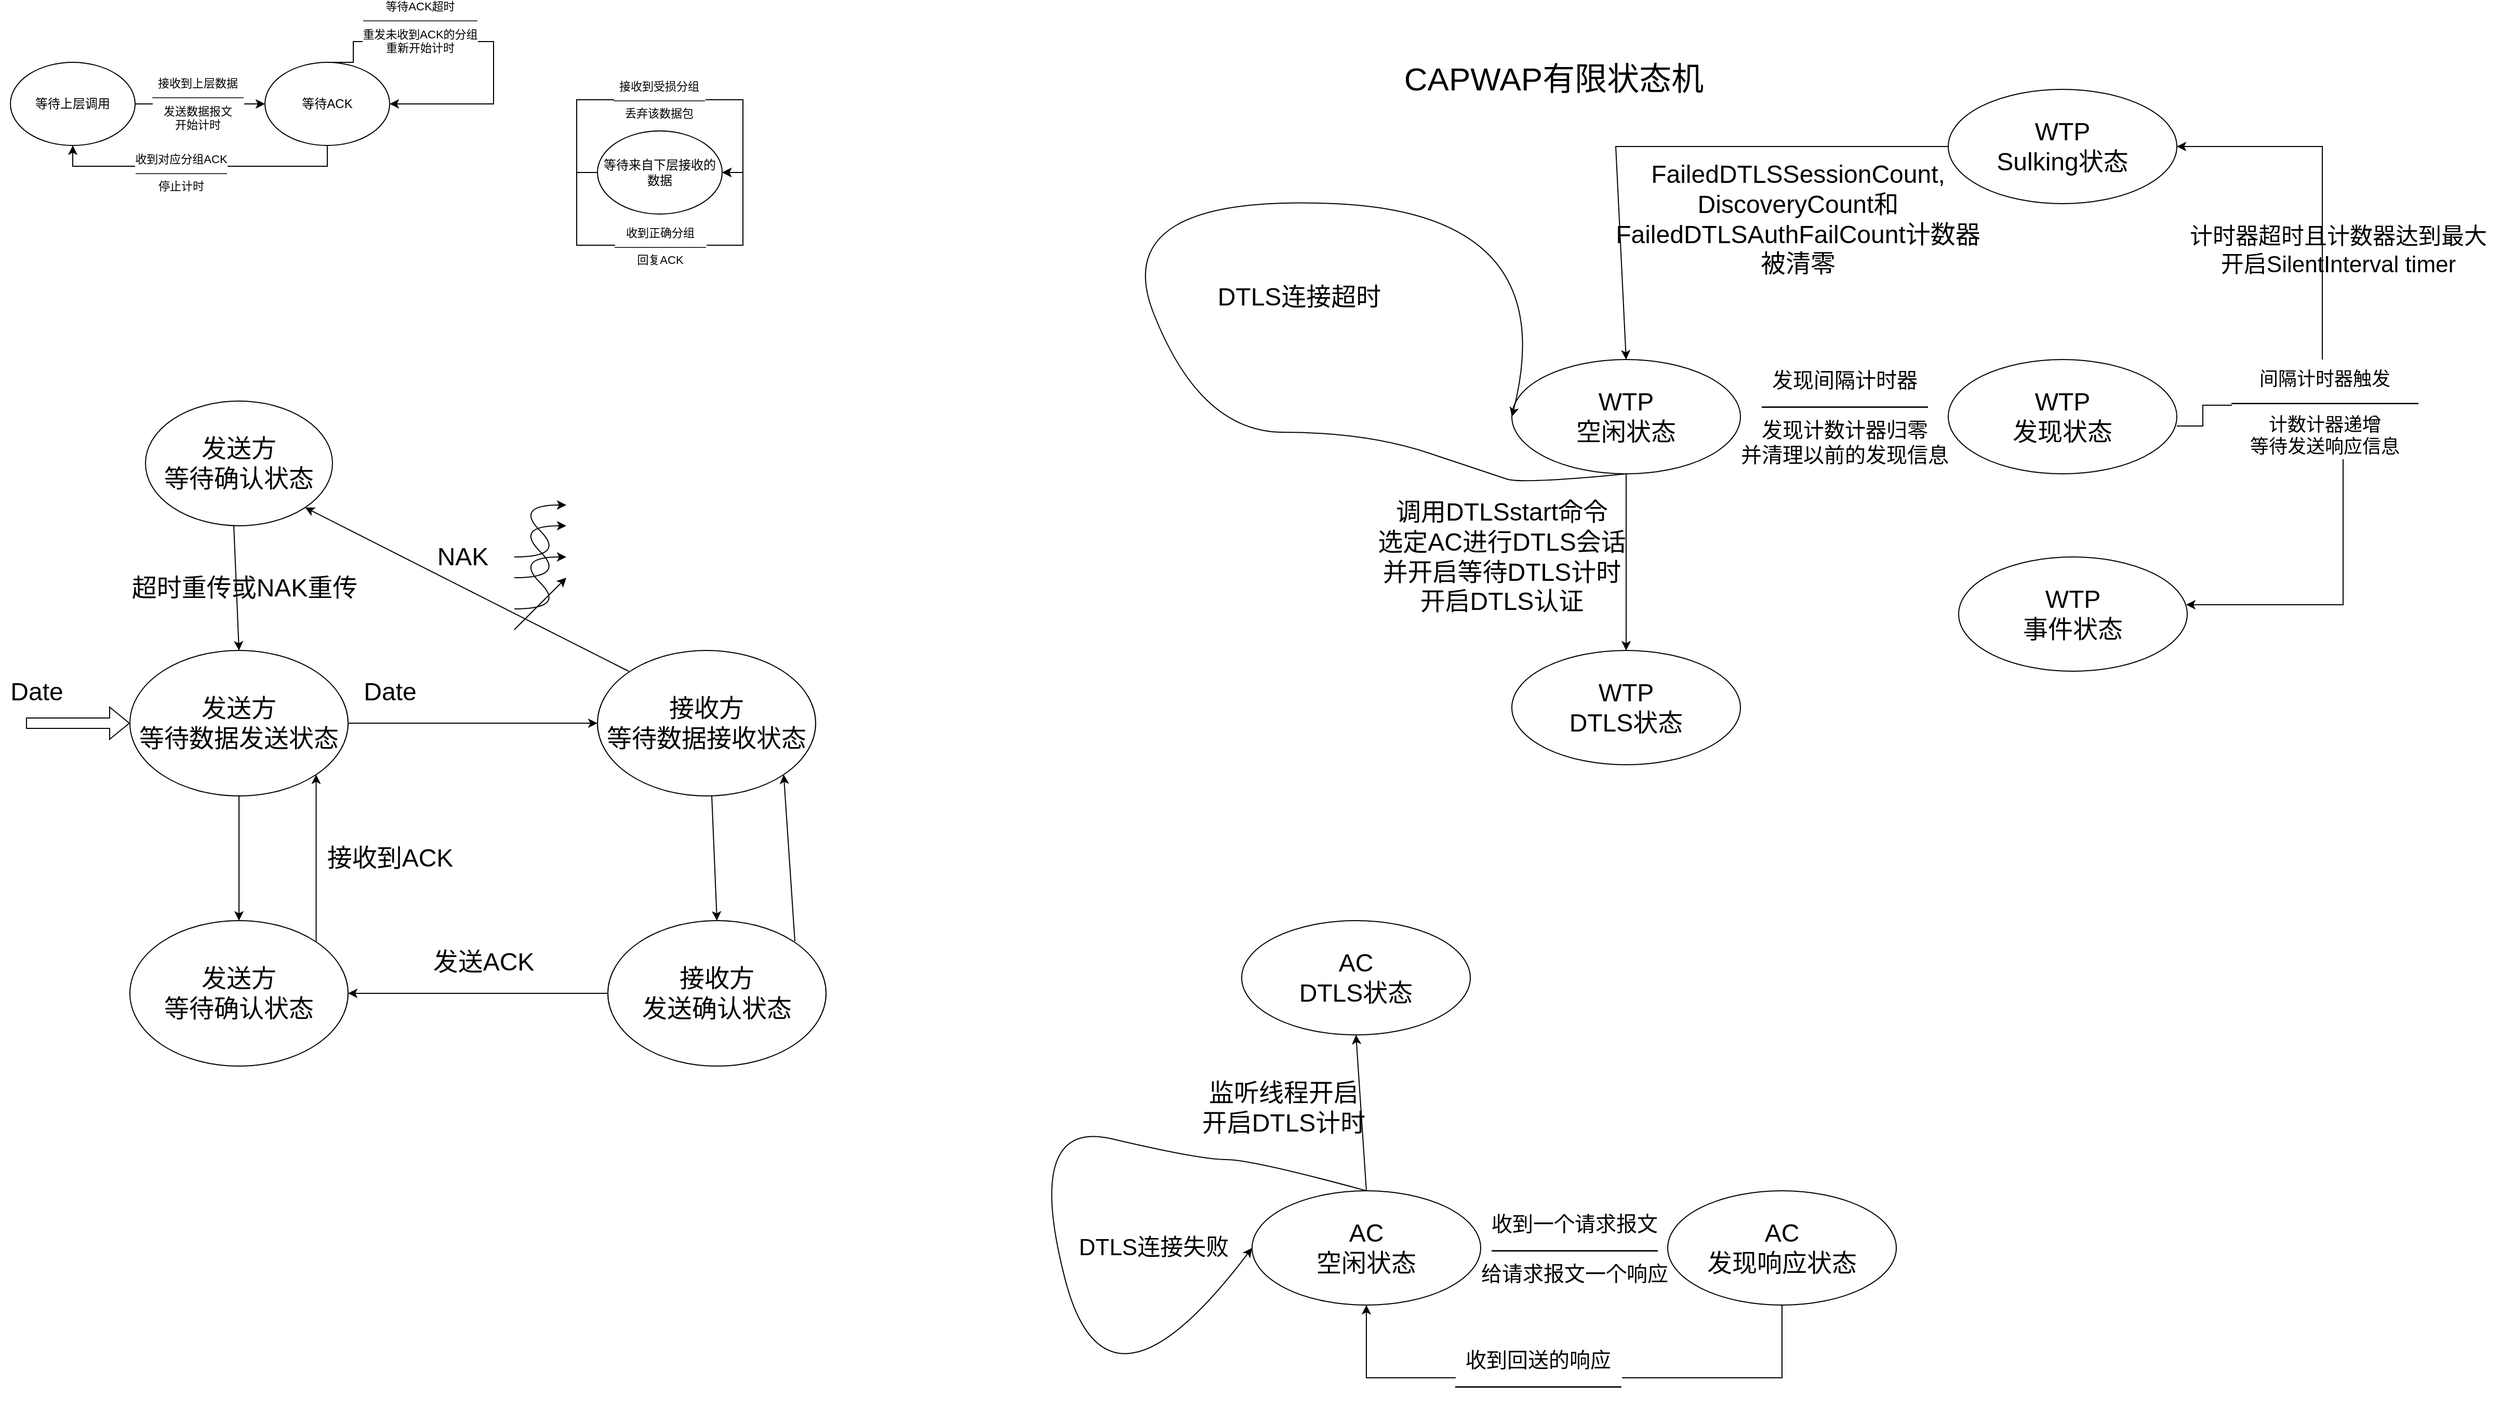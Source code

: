 <mxfile version="21.1.4" type="github">
  <diagram name="第 1 页" id="FvOjQQNea8EOxkawRLZ-">
    <mxGraphModel dx="2074" dy="1263" grid="1" gridSize="10" guides="1" tooltips="1" connect="1" arrows="1" fold="1" page="1" pageScale="1" pageWidth="3300" pageHeight="4681" math="0" shadow="0">
      <root>
        <mxCell id="0" />
        <mxCell id="1" parent="0" />
        <mxCell id="tDl_KvokEJC_1A1ImUrF-23" value="" style="edgeStyle=orthogonalEdgeStyle;rounded=0;orthogonalLoop=1;jettySize=auto;html=1;" parent="1" source="tDl_KvokEJC_1A1ImUrF-3" edge="1">
          <mxGeometry relative="1" as="geometry">
            <mxPoint x="755.0" y="950" as="targetPoint" />
          </mxGeometry>
        </mxCell>
        <mxCell id="tDl_KvokEJC_1A1ImUrF-3" value="&lt;font style=&quot;font-size: 24px;&quot;&gt;发送方&lt;br&gt;等待数据发送状态&lt;/font&gt;" style="ellipse;whiteSpace=wrap;html=1;" parent="1" vertex="1">
          <mxGeometry x="650" y="690" width="210" height="140" as="geometry" />
        </mxCell>
        <mxCell id="tDl_KvokEJC_1A1ImUrF-4" value="&lt;font style=&quot;font-size: 24px;&quot;&gt;接收方&lt;br&gt;等待数据接收状态&lt;/font&gt;" style="ellipse;whiteSpace=wrap;html=1;" parent="1" vertex="1">
          <mxGeometry x="1100" y="690" width="210" height="140" as="geometry" />
        </mxCell>
        <mxCell id="tDl_KvokEJC_1A1ImUrF-5" value="&lt;font style=&quot;font-size: 24px;&quot;&gt;发送方&lt;br&gt;等待确认状态&lt;/font&gt;" style="ellipse;whiteSpace=wrap;html=1;" parent="1" vertex="1">
          <mxGeometry x="650" y="950" width="210" height="140" as="geometry" />
        </mxCell>
        <mxCell id="tDl_KvokEJC_1A1ImUrF-6" value="&lt;font style=&quot;font-size: 24px;&quot;&gt;接收方&lt;br&gt;发送确认状态&lt;/font&gt;" style="ellipse;whiteSpace=wrap;html=1;" parent="1" vertex="1">
          <mxGeometry x="1110" y="950" width="210" height="140" as="geometry" />
        </mxCell>
        <mxCell id="tDl_KvokEJC_1A1ImUrF-21" value="&lt;font style=&quot;font-size: 24px;&quot;&gt;Date&lt;/font&gt;" style="text;html=1;align=center;verticalAlign=middle;resizable=0;points=[];autosize=1;strokeColor=none;fillColor=none;" parent="1" vertex="1">
          <mxGeometry x="865" y="710" width="70" height="40" as="geometry" />
        </mxCell>
        <mxCell id="tDl_KvokEJC_1A1ImUrF-24" value="" style="endArrow=classic;html=1;rounded=0;entryX=0;entryY=0.5;entryDx=0;entryDy=0;" parent="1" target="tDl_KvokEJC_1A1ImUrF-4" edge="1">
          <mxGeometry width="50" height="50" relative="1" as="geometry">
            <mxPoint x="860" y="760" as="sourcePoint" />
            <mxPoint x="910" y="710" as="targetPoint" />
          </mxGeometry>
        </mxCell>
        <mxCell id="tDl_KvokEJC_1A1ImUrF-25" value="" style="endArrow=classic;html=1;rounded=0;entryX=0.5;entryY=0;entryDx=0;entryDy=0;" parent="1" target="tDl_KvokEJC_1A1ImUrF-6" edge="1">
          <mxGeometry width="50" height="50" relative="1" as="geometry">
            <mxPoint x="1210" y="830" as="sourcePoint" />
            <mxPoint x="1260" y="780" as="targetPoint" />
          </mxGeometry>
        </mxCell>
        <mxCell id="tDl_KvokEJC_1A1ImUrF-27" value="&lt;font style=&quot;font-size: 24px;&quot;&gt;发送ACK&lt;/font&gt;" style="text;html=1;align=center;verticalAlign=middle;resizable=0;points=[];autosize=1;strokeColor=none;fillColor=none;" parent="1" vertex="1">
          <mxGeometry x="930" y="970" width="120" height="40" as="geometry" />
        </mxCell>
        <mxCell id="tDl_KvokEJC_1A1ImUrF-28" value="" style="endArrow=classic;html=1;rounded=0;entryX=1;entryY=0.5;entryDx=0;entryDy=0;" parent="1" target="tDl_KvokEJC_1A1ImUrF-5" edge="1">
          <mxGeometry width="50" height="50" relative="1" as="geometry">
            <mxPoint x="1110" y="1020" as="sourcePoint" />
            <mxPoint x="1160" y="970" as="targetPoint" />
          </mxGeometry>
        </mxCell>
        <mxCell id="tDl_KvokEJC_1A1ImUrF-31" value="" style="endArrow=classic;html=1;rounded=0;entryX=1;entryY=1;entryDx=0;entryDy=0;exitX=1;exitY=0;exitDx=0;exitDy=0;" parent="1" source="tDl_KvokEJC_1A1ImUrF-5" target="tDl_KvokEJC_1A1ImUrF-3" edge="1">
          <mxGeometry width="50" height="50" relative="1" as="geometry">
            <mxPoint x="660" y="990" as="sourcePoint" />
            <mxPoint x="710" y="940" as="targetPoint" />
          </mxGeometry>
        </mxCell>
        <mxCell id="tDl_KvokEJC_1A1ImUrF-32" value="&lt;font style=&quot;font-size: 24px;&quot;&gt;接收到ACK&lt;/font&gt;" style="text;html=1;align=center;verticalAlign=middle;resizable=0;points=[];autosize=1;strokeColor=none;fillColor=none;" parent="1" vertex="1">
          <mxGeometry x="830" y="870" width="140" height="40" as="geometry" />
        </mxCell>
        <mxCell id="tDl_KvokEJC_1A1ImUrF-33" value="&lt;font style=&quot;font-size: 24px;&quot;&gt;发送方&lt;br&gt;等待确认状态&lt;/font&gt;" style="ellipse;whiteSpace=wrap;html=1;" parent="1" vertex="1">
          <mxGeometry x="665" y="450" width="180" height="120" as="geometry" />
        </mxCell>
        <mxCell id="tDl_KvokEJC_1A1ImUrF-41" value="" style="endArrow=classic;html=1;rounded=0;entryX=1;entryY=1;entryDx=0;entryDy=0;" parent="1" target="tDl_KvokEJC_1A1ImUrF-33" edge="1">
          <mxGeometry width="50" height="50" relative="1" as="geometry">
            <mxPoint x="1130" y="710" as="sourcePoint" />
            <mxPoint x="1180" y="660" as="targetPoint" />
          </mxGeometry>
        </mxCell>
        <mxCell id="tDl_KvokEJC_1A1ImUrF-42" value="&lt;font style=&quot;font-size: 24px;&quot;&gt;NAK&lt;/font&gt;" style="text;html=1;align=center;verticalAlign=middle;resizable=0;points=[];autosize=1;strokeColor=none;fillColor=none;" parent="1" vertex="1">
          <mxGeometry x="935" y="580" width="70" height="40" as="geometry" />
        </mxCell>
        <mxCell id="tDl_KvokEJC_1A1ImUrF-43" value="" style="endArrow=classic;html=1;rounded=0;entryX=0.5;entryY=0;entryDx=0;entryDy=0;" parent="1" target="tDl_KvokEJC_1A1ImUrF-3" edge="1">
          <mxGeometry width="50" height="50" relative="1" as="geometry">
            <mxPoint x="750" y="570" as="sourcePoint" />
            <mxPoint x="800" y="520" as="targetPoint" />
          </mxGeometry>
        </mxCell>
        <mxCell id="tDl_KvokEJC_1A1ImUrF-44" value="&lt;font style=&quot;font-size: 24px;&quot;&gt;超时重传或NAK重传&lt;/font&gt;" style="text;html=1;align=center;verticalAlign=middle;resizable=0;points=[];autosize=1;strokeColor=none;fillColor=none;" parent="1" vertex="1">
          <mxGeometry x="640" y="610" width="240" height="40" as="geometry" />
        </mxCell>
        <mxCell id="tDl_KvokEJC_1A1ImUrF-45" value="" style="endArrow=classic;html=1;rounded=0;entryX=1;entryY=1;entryDx=0;entryDy=0;" parent="1" target="tDl_KvokEJC_1A1ImUrF-4" edge="1">
          <mxGeometry width="50" height="50" relative="1" as="geometry">
            <mxPoint x="1290" y="970" as="sourcePoint" />
            <mxPoint x="1340" y="920" as="targetPoint" />
          </mxGeometry>
        </mxCell>
        <mxCell id="tDl_KvokEJC_1A1ImUrF-47" value="" style="shape=flexArrow;endArrow=classic;html=1;rounded=0;" parent="1" edge="1">
          <mxGeometry width="50" height="50" relative="1" as="geometry">
            <mxPoint x="550" y="760" as="sourcePoint" />
            <mxPoint x="650" y="760" as="targetPoint" />
          </mxGeometry>
        </mxCell>
        <mxCell id="tDl_KvokEJC_1A1ImUrF-48" value="&lt;font style=&quot;font-size: 24px;&quot;&gt;Date&lt;/font&gt;" style="text;html=1;align=center;verticalAlign=middle;resizable=0;points=[];autosize=1;strokeColor=none;fillColor=none;" parent="1" vertex="1">
          <mxGeometry x="525" y="710" width="70" height="40" as="geometry" />
        </mxCell>
        <mxCell id="efm35DuK7ggwksIkIi30-4" style="edgeStyle=orthogonalEdgeStyle;rounded=0;orthogonalLoop=1;jettySize=auto;html=1;exitX=1;exitY=0.5;exitDx=0;exitDy=0;entryX=0;entryY=0.5;entryDx=0;entryDy=0;" parent="1" source="efm35DuK7ggwksIkIi30-1" target="efm35DuK7ggwksIkIi30-2" edge="1">
          <mxGeometry relative="1" as="geometry" />
        </mxCell>
        <mxCell id="efm35DuK7ggwksIkIi30-5" value="接收到上层数据&lt;br&gt;————————&lt;br&gt;发送数据报文&lt;br&gt;开始计时" style="edgeLabel;html=1;align=center;verticalAlign=middle;resizable=0;points=[];" parent="efm35DuK7ggwksIkIi30-4" vertex="1" connectable="0">
          <mxGeometry x="-0.267" y="-1" relative="1" as="geometry">
            <mxPoint x="14" y="-1" as="offset" />
          </mxGeometry>
        </mxCell>
        <mxCell id="efm35DuK7ggwksIkIi30-1" value="等待上层调用" style="ellipse;whiteSpace=wrap;html=1;" parent="1" vertex="1">
          <mxGeometry x="535.03" y="124" width="120" height="80" as="geometry" />
        </mxCell>
        <mxCell id="efm35DuK7ggwksIkIi30-10" style="edgeStyle=orthogonalEdgeStyle;rounded=0;orthogonalLoop=1;jettySize=auto;html=1;exitX=0.5;exitY=1;exitDx=0;exitDy=0;entryX=0.5;entryY=1;entryDx=0;entryDy=0;" parent="1" source="efm35DuK7ggwksIkIi30-2" target="efm35DuK7ggwksIkIi30-1" edge="1">
          <mxGeometry relative="1" as="geometry" />
        </mxCell>
        <mxCell id="efm35DuK7ggwksIkIi30-11" value="收到对应分组ACK&lt;br&gt;————————&lt;br&gt;停止计时" style="edgeLabel;html=1;align=center;verticalAlign=middle;resizable=0;points=[];" parent="efm35DuK7ggwksIkIi30-10" vertex="1" connectable="0">
          <mxGeometry x="0.129" relative="1" as="geometry">
            <mxPoint y="6" as="offset" />
          </mxGeometry>
        </mxCell>
        <mxCell id="efm35DuK7ggwksIkIi30-2" value="等待ACK" style="ellipse;whiteSpace=wrap;html=1;" parent="1" vertex="1">
          <mxGeometry x="780" y="124" width="120" height="80" as="geometry" />
        </mxCell>
        <mxCell id="efm35DuK7ggwksIkIi30-3" value="" style="endArrow=classic;html=1;rounded=0;" parent="1" edge="1">
          <mxGeometry width="50" height="50" relative="1" as="geometry">
            <mxPoint x="1020" y="670" as="sourcePoint" />
            <mxPoint x="1070" y="620" as="targetPoint" />
          </mxGeometry>
        </mxCell>
        <mxCell id="efm35DuK7ggwksIkIi30-6" value="" style="curved=1;endArrow=classic;html=1;rounded=0;" parent="1" edge="1">
          <mxGeometry width="50" height="50" relative="1" as="geometry">
            <mxPoint x="1020" y="650" as="sourcePoint" />
            <mxPoint x="1070" y="600" as="targetPoint" />
            <Array as="points">
              <mxPoint x="1070" y="650" />
              <mxPoint x="1020" y="600" />
            </Array>
          </mxGeometry>
        </mxCell>
        <mxCell id="efm35DuK7ggwksIkIi30-7" style="edgeStyle=orthogonalEdgeStyle;rounded=0;orthogonalLoop=1;jettySize=auto;html=1;exitX=0.5;exitY=0;exitDx=0;exitDy=0;entryX=1;entryY=0.5;entryDx=0;entryDy=0;" parent="1" source="efm35DuK7ggwksIkIi30-2" target="efm35DuK7ggwksIkIi30-2" edge="1">
          <mxGeometry relative="1" as="geometry">
            <mxPoint x="1025.03" y="134" as="targetPoint" />
            <Array as="points">
              <mxPoint x="865" y="124" />
              <mxPoint x="865" y="104" />
              <mxPoint x="1000" y="104" />
              <mxPoint x="1000" y="164" />
            </Array>
          </mxGeometry>
        </mxCell>
        <mxCell id="efm35DuK7ggwksIkIi30-8" value="等待ACK超时&lt;br&gt;——————————&lt;br&gt;重发未收到ACK的分组&lt;br&gt;重新开始计时" style="edgeLabel;html=1;align=center;verticalAlign=middle;resizable=0;points=[];" parent="efm35DuK7ggwksIkIi30-7" vertex="1" connectable="0">
          <mxGeometry x="-0.167" y="4" relative="1" as="geometry">
            <mxPoint x="-33" y="-10" as="offset" />
          </mxGeometry>
        </mxCell>
        <mxCell id="efm35DuK7ggwksIkIi30-9" value="" style="curved=1;endArrow=classic;html=1;rounded=0;" parent="1" edge="1">
          <mxGeometry width="50" height="50" relative="1" as="geometry">
            <mxPoint x="1020" y="620" as="sourcePoint" />
            <mxPoint x="1070" y="570" as="targetPoint" />
            <Array as="points">
              <mxPoint x="1070" y="620" />
              <mxPoint x="1020" y="570" />
            </Array>
          </mxGeometry>
        </mxCell>
        <mxCell id="efm35DuK7ggwksIkIi30-12" value="等待来自下层接收的数据" style="ellipse;whiteSpace=wrap;html=1;" parent="1" vertex="1">
          <mxGeometry x="1100" y="190" width="120" height="80" as="geometry" />
        </mxCell>
        <mxCell id="efm35DuK7ggwksIkIi30-13" value="" style="curved=1;endArrow=classic;html=1;rounded=0;" parent="1" edge="1">
          <mxGeometry width="50" height="50" relative="1" as="geometry">
            <mxPoint x="1020" y="600" as="sourcePoint" />
            <mxPoint x="1070" y="550" as="targetPoint" />
            <Array as="points">
              <mxPoint x="1070" y="600" />
              <mxPoint x="1020" y="550" />
            </Array>
          </mxGeometry>
        </mxCell>
        <mxCell id="efm35DuK7ggwksIkIi30-14" style="edgeStyle=orthogonalEdgeStyle;rounded=0;orthogonalLoop=1;jettySize=auto;html=1;exitX=0;exitY=0.5;exitDx=0;exitDy=0;entryX=1;entryY=0.5;entryDx=0;entryDy=0;" parent="1" source="efm35DuK7ggwksIkIi30-12" target="efm35DuK7ggwksIkIi30-12" edge="1">
          <mxGeometry relative="1" as="geometry">
            <Array as="points">
              <mxPoint x="1080" y="230" />
              <mxPoint x="1080" y="160" />
              <mxPoint x="1240" y="160" />
              <mxPoint x="1240" y="230" />
            </Array>
          </mxGeometry>
        </mxCell>
        <mxCell id="efm35DuK7ggwksIkIi30-16" value="接收到受损分组&lt;br&gt;————————&lt;br&gt;丢弃该数据包" style="edgeLabel;html=1;align=center;verticalAlign=middle;resizable=0;points=[];" parent="efm35DuK7ggwksIkIi30-14" vertex="1" connectable="0">
          <mxGeometry x="-0.087" y="2" relative="1" as="geometry">
            <mxPoint x="14" y="2" as="offset" />
          </mxGeometry>
        </mxCell>
        <mxCell id="efm35DuK7ggwksIkIi30-18" style="edgeStyle=orthogonalEdgeStyle;rounded=0;orthogonalLoop=1;jettySize=auto;html=1;exitX=0;exitY=0.5;exitDx=0;exitDy=0;entryX=1;entryY=0.5;entryDx=0;entryDy=0;" parent="1" source="efm35DuK7ggwksIkIi30-12" target="efm35DuK7ggwksIkIi30-12" edge="1">
          <mxGeometry relative="1" as="geometry">
            <Array as="points">
              <mxPoint x="1080" y="230" />
              <mxPoint x="1080" y="300" />
              <mxPoint x="1240" y="300" />
              <mxPoint x="1240" y="230" />
            </Array>
          </mxGeometry>
        </mxCell>
        <mxCell id="efm35DuK7ggwksIkIi30-19" value="收到正确分组&lt;br&gt;————————&lt;br&gt;回复ACK" style="edgeLabel;html=1;align=center;verticalAlign=middle;resizable=0;points=[];" parent="efm35DuK7ggwksIkIi30-18" vertex="1" connectable="0">
          <mxGeometry x="0.041" y="-1" relative="1" as="geometry">
            <mxPoint x="-7" as="offset" />
          </mxGeometry>
        </mxCell>
        <mxCell id="JEM2ckdDD1PMBaPfXQAy-1" value="&lt;font style=&quot;font-size: 31px;&quot;&gt;CAPWAP有限状态机&lt;/font&gt;" style="text;html=1;align=center;verticalAlign=middle;resizable=0;points=[];autosize=1;strokeColor=none;fillColor=none;" parent="1" vertex="1">
          <mxGeometry x="1865" y="115" width="310" height="50" as="geometry" />
        </mxCell>
        <mxCell id="JEM2ckdDD1PMBaPfXQAy-2" value="&lt;font style=&quot;font-size: 24px;&quot;&gt;WTP&lt;br&gt;空闲状态&lt;br&gt;&lt;/font&gt;" style="ellipse;whiteSpace=wrap;html=1;" parent="1" vertex="1">
          <mxGeometry x="1980" y="410" width="220" height="110" as="geometry" />
        </mxCell>
        <mxCell id="JEM2ckdDD1PMBaPfXQAy-3" value="&lt;font style=&quot;font-size: 20px;&quot;&gt;发现间隔计时器&lt;br&gt;————————&lt;br&gt;发现计数计器归零&lt;br&gt;并清理以前的发现信息&lt;br&gt;&lt;/font&gt;" style="edgeLabel;html=1;align=center;verticalAlign=middle;resizable=0;points=[];" parent="1" vertex="1" connectable="0">
          <mxGeometry x="2300" y="465" as="geometry" />
        </mxCell>
        <mxCell id="JEM2ckdDD1PMBaPfXQAy-5" value="&lt;font style=&quot;font-size: 24px;&quot;&gt;WTP&lt;br&gt;发现状态&lt;br&gt;&lt;/font&gt;" style="ellipse;whiteSpace=wrap;html=1;" parent="1" vertex="1">
          <mxGeometry x="2400" y="410" width="220" height="110" as="geometry" />
        </mxCell>
        <mxCell id="JEM2ckdDD1PMBaPfXQAy-6" value="&lt;font style=&quot;font-size: 24px;&quot;&gt;AC&lt;br&gt;空闲状态&lt;br&gt;&lt;/font&gt;" style="ellipse;whiteSpace=wrap;html=1;" parent="1" vertex="1">
          <mxGeometry x="1730" y="1210" width="220" height="110" as="geometry" />
        </mxCell>
        <mxCell id="JEM2ckdDD1PMBaPfXQAy-8" value="&lt;font style=&quot;font-size: 20px;&quot;&gt;收到一个请求报文&lt;br&gt;————————&lt;br&gt;给请求报文一个响应&lt;br&gt;&lt;/font&gt;" style="edgeLabel;html=1;align=center;verticalAlign=middle;resizable=0;points=[];" parent="1" vertex="1" connectable="0">
          <mxGeometry x="2040" y="1265" as="geometry" />
        </mxCell>
        <mxCell id="JEM2ckdDD1PMBaPfXQAy-9" value="&lt;font style=&quot;font-size: 24px;&quot;&gt;AC&lt;br&gt;发现响应状态&lt;br&gt;&lt;/font&gt;" style="ellipse;whiteSpace=wrap;html=1;" parent="1" vertex="1">
          <mxGeometry x="2130" y="1210" width="220" height="110" as="geometry" />
        </mxCell>
        <mxCell id="JEM2ckdDD1PMBaPfXQAy-10" value="&lt;font style=&quot;font-size: 24px;&quot;&gt;WTP&lt;br&gt;事件状态&lt;br&gt;&lt;/font&gt;" style="ellipse;whiteSpace=wrap;html=1;" parent="1" vertex="1">
          <mxGeometry x="2410" y="600" width="220" height="110" as="geometry" />
        </mxCell>
        <mxCell id="JEM2ckdDD1PMBaPfXQAy-11" style="edgeStyle=orthogonalEdgeStyle;rounded=0;orthogonalLoop=1;jettySize=auto;html=1;exitX=0.5;exitY=0;exitDx=0;exitDy=0;entryX=0.995;entryY=0.418;entryDx=0;entryDy=0;fontSize=12;entryPerimeter=0;" parent="1" target="JEM2ckdDD1PMBaPfXQAy-10" edge="1">
          <mxGeometry relative="1" as="geometry">
            <mxPoint x="2680" y="514" as="targetPoint" />
            <Array as="points">
              <mxPoint x="2645" y="474" />
              <mxPoint x="2645" y="454" />
              <mxPoint x="2780" y="454" />
              <mxPoint x="2780" y="646" />
            </Array>
            <mxPoint x="2620" y="474" as="sourcePoint" />
          </mxGeometry>
        </mxCell>
        <mxCell id="JEM2ckdDD1PMBaPfXQAy-12" value="&lt;font style=&quot;font-size: 18px;&quot;&gt;间隔计时器触发&lt;br style=&quot;&quot;&gt;——————————&lt;br&gt;计数计器递增&lt;br&gt;等待发送响应信息&lt;br&gt;&lt;/font&gt;" style="edgeLabel;html=1;align=center;verticalAlign=middle;resizable=0;points=[];fontSize=12;" parent="JEM2ckdDD1PMBaPfXQAy-11" vertex="1" connectable="0">
          <mxGeometry x="-0.167" y="4" relative="1" as="geometry">
            <mxPoint x="-22" y="-30" as="offset" />
          </mxGeometry>
        </mxCell>
        <mxCell id="JEM2ckdDD1PMBaPfXQAy-14" style="edgeStyle=orthogonalEdgeStyle;rounded=0;orthogonalLoop=1;jettySize=auto;html=1;entryX=0.5;entryY=1;entryDx=0;entryDy=0;exitX=0.5;exitY=1;exitDx=0;exitDy=0;" parent="1" source="JEM2ckdDD1PMBaPfXQAy-9" target="JEM2ckdDD1PMBaPfXQAy-6" edge="1">
          <mxGeometry relative="1" as="geometry">
            <mxPoint x="2250" y="1390" as="sourcePoint" />
            <mxPoint x="1930" y="1390" as="targetPoint" />
            <Array as="points">
              <mxPoint x="2240" y="1390" />
              <mxPoint x="1840" y="1390" />
            </Array>
          </mxGeometry>
        </mxCell>
        <mxCell id="JEM2ckdDD1PMBaPfXQAy-15" value="&lt;font style=&quot;font-size: 20px;&quot;&gt;收到回送的响应&lt;br&gt;————————&lt;br&gt;&lt;br&gt;&lt;/font&gt;" style="edgeLabel;html=1;align=center;verticalAlign=middle;resizable=0;points=[];" parent="JEM2ckdDD1PMBaPfXQAy-14" vertex="1" connectable="0">
          <mxGeometry x="0.129" relative="1" as="geometry">
            <mxPoint y="6" as="offset" />
          </mxGeometry>
        </mxCell>
        <mxCell id="JEM2ckdDD1PMBaPfXQAy-16" value="&lt;font style=&quot;font-size: 24px;&quot;&gt;WTP&lt;br&gt;Sulking状态&lt;br&gt;&lt;/font&gt;" style="ellipse;whiteSpace=wrap;html=1;" parent="1" vertex="1">
          <mxGeometry x="2400" y="150" width="220" height="110" as="geometry" />
        </mxCell>
        <mxCell id="JEM2ckdDD1PMBaPfXQAy-17" value="" style="endArrow=classic;html=1;rounded=0;entryX=1;entryY=0.5;entryDx=0;entryDy=0;" parent="1" target="JEM2ckdDD1PMBaPfXQAy-16" edge="1">
          <mxGeometry width="50" height="50" relative="1" as="geometry">
            <mxPoint x="2760" y="410" as="sourcePoint" />
            <mxPoint x="2780" y="270" as="targetPoint" />
            <Array as="points">
              <mxPoint x="2760" y="205" />
            </Array>
          </mxGeometry>
        </mxCell>
        <mxCell id="JEM2ckdDD1PMBaPfXQAy-18" value="&lt;font style=&quot;font-size: 22px;&quot;&gt;计时器超时且计数器达到最大&lt;br&gt;开启SilentInterval timer&lt;br&gt;&lt;/font&gt;" style="text;html=1;align=center;verticalAlign=middle;resizable=0;points=[];autosize=1;strokeColor=none;fillColor=none;" parent="1" vertex="1">
          <mxGeometry x="2620" y="270" width="310" height="70" as="geometry" />
        </mxCell>
        <mxCell id="JEM2ckdDD1PMBaPfXQAy-19" value="" style="endArrow=classic;html=1;rounded=0;entryX=0.5;entryY=0;entryDx=0;entryDy=0;exitX=0;exitY=0.5;exitDx=0;exitDy=0;" parent="1" source="JEM2ckdDD1PMBaPfXQAy-16" target="JEM2ckdDD1PMBaPfXQAy-2" edge="1">
          <mxGeometry width="50" height="50" relative="1" as="geometry">
            <mxPoint x="2240" y="370" as="sourcePoint" />
            <mxPoint x="2290" y="320" as="targetPoint" />
            <Array as="points">
              <mxPoint x="2080" y="205" />
            </Array>
          </mxGeometry>
        </mxCell>
        <mxCell id="JEM2ckdDD1PMBaPfXQAy-20" value="&lt;font style=&quot;font-size: 24px;&quot;&gt;FailedDTLSSessionCount, &lt;br&gt;DiscoveryCount和&lt;br&gt;FailedDTLSAuthFailCount计数器&lt;br&gt;被清零&lt;/font&gt;" style="text;html=1;align=center;verticalAlign=middle;resizable=0;points=[];autosize=1;strokeColor=none;fillColor=none;" parent="1" vertex="1">
          <mxGeometry x="2070" y="210" width="370" height="130" as="geometry" />
        </mxCell>
        <mxCell id="JEM2ckdDD1PMBaPfXQAy-21" value="&lt;font style=&quot;font-size: 24px;&quot;&gt;WTP&lt;br&gt;DTLS状态&lt;br&gt;&lt;/font&gt;" style="ellipse;whiteSpace=wrap;html=1;" parent="1" vertex="1">
          <mxGeometry x="1980" y="690" width="220" height="110" as="geometry" />
        </mxCell>
        <mxCell id="JEM2ckdDD1PMBaPfXQAy-22" value="" style="endArrow=classic;html=1;rounded=0;exitX=0.5;exitY=1;exitDx=0;exitDy=0;entryX=0.5;entryY=0;entryDx=0;entryDy=0;" parent="1" source="JEM2ckdDD1PMBaPfXQAy-2" target="JEM2ckdDD1PMBaPfXQAy-21" edge="1">
          <mxGeometry width="50" height="50" relative="1" as="geometry">
            <mxPoint x="2060" y="740" as="sourcePoint" />
            <mxPoint x="2110" y="690" as="targetPoint" />
          </mxGeometry>
        </mxCell>
        <mxCell id="JEM2ckdDD1PMBaPfXQAy-23" value="&lt;font style=&quot;font-size: 24px;&quot;&gt;&lt;span style=&quot;white-space: normal;&quot;&gt;调用DTLSstart命令&lt;br&gt;&lt;/span&gt;选定AC进行DTLS会话&lt;br&gt;并开启等待DTLS计时&lt;br&gt;开启DTLS认证&lt;br&gt;&lt;/font&gt;" style="text;html=1;align=center;verticalAlign=middle;resizable=0;points=[];autosize=1;strokeColor=none;fillColor=none;" parent="1" vertex="1">
          <mxGeometry x="1840" y="535" width="260" height="130" as="geometry" />
        </mxCell>
        <mxCell id="JEM2ckdDD1PMBaPfXQAy-25" value="&lt;font style=&quot;font-size: 24px;&quot;&gt;AC&lt;br&gt;DTLS状态&lt;br&gt;&lt;/font&gt;" style="ellipse;whiteSpace=wrap;html=1;" parent="1" vertex="1">
          <mxGeometry x="1720" y="950" width="220" height="110" as="geometry" />
        </mxCell>
        <mxCell id="JEM2ckdDD1PMBaPfXQAy-26" value="" style="endArrow=classic;html=1;rounded=0;entryX=0.5;entryY=1;entryDx=0;entryDy=0;" parent="1" target="JEM2ckdDD1PMBaPfXQAy-25" edge="1">
          <mxGeometry width="50" height="50" relative="1" as="geometry">
            <mxPoint x="1840" y="1210" as="sourcePoint" />
            <mxPoint x="1890" y="1160" as="targetPoint" />
          </mxGeometry>
        </mxCell>
        <mxCell id="JEM2ckdDD1PMBaPfXQAy-27" value="&lt;font style=&quot;font-size: 24px;&quot;&gt;&lt;span style=&quot;white-space: normal;&quot;&gt;监听线程开启&lt;br&gt;&lt;/span&gt;开启DTLS计时&lt;/font&gt;" style="text;html=1;align=center;verticalAlign=middle;resizable=0;points=[];autosize=1;strokeColor=none;fillColor=none;" parent="1" vertex="1">
          <mxGeometry x="1670" y="1095" width="180" height="70" as="geometry" />
        </mxCell>
        <mxCell id="JEM2ckdDD1PMBaPfXQAy-30" value="&lt;font style=&quot;font-size: 24px;&quot;&gt;DTLS连接超时&lt;/font&gt;" style="text;html=1;align=center;verticalAlign=middle;resizable=0;points=[];autosize=1;strokeColor=none;fillColor=none;" parent="1" vertex="1">
          <mxGeometry x="1685" y="330" width="180" height="40" as="geometry" />
        </mxCell>
        <mxCell id="JEM2ckdDD1PMBaPfXQAy-31" value="" style="curved=1;endArrow=classic;html=1;rounded=0;entryX=0;entryY=0.5;entryDx=0;entryDy=0;" parent="1" target="JEM2ckdDD1PMBaPfXQAy-2" edge="1">
          <mxGeometry width="50" height="50" relative="1" as="geometry">
            <mxPoint x="2090" y="520" as="sourcePoint" />
            <mxPoint x="1970" y="460" as="targetPoint" />
            <Array as="points">
              <mxPoint x="1990" y="530" />
              <mxPoint x="1960" y="520" />
              <mxPoint x="1840" y="480" />
              <mxPoint x="1680" y="480" />
              <mxPoint x="1590" y="250" />
              <mxPoint x="2030" y="270" />
            </Array>
          </mxGeometry>
        </mxCell>
        <mxCell id="JEM2ckdDD1PMBaPfXQAy-33" value="" style="curved=1;endArrow=classic;html=1;rounded=0;exitX=0.5;exitY=0;exitDx=0;exitDy=0;entryX=0;entryY=0.5;entryDx=0;entryDy=0;" parent="1" source="JEM2ckdDD1PMBaPfXQAy-6" target="JEM2ckdDD1PMBaPfXQAy-6" edge="1">
          <mxGeometry width="50" height="50" relative="1" as="geometry">
            <mxPoint x="1880" y="920" as="sourcePoint" />
            <mxPoint x="1930" y="870" as="targetPoint" />
            <Array as="points">
              <mxPoint x="1730" y="1180" />
              <mxPoint x="1680" y="1180" />
              <mxPoint x="1510" y="1140" />
              <mxPoint x="1590" y="1450" />
            </Array>
          </mxGeometry>
        </mxCell>
        <mxCell id="JEM2ckdDD1PMBaPfXQAy-34" value="&lt;font style=&quot;font-size: 22px;&quot;&gt;DTLS连接失败&lt;/font&gt;" style="text;html=1;align=center;verticalAlign=middle;resizable=0;points=[];autosize=1;strokeColor=none;fillColor=none;" parent="1" vertex="1">
          <mxGeometry x="1550" y="1245" width="170" height="40" as="geometry" />
        </mxCell>
      </root>
    </mxGraphModel>
  </diagram>
</mxfile>
